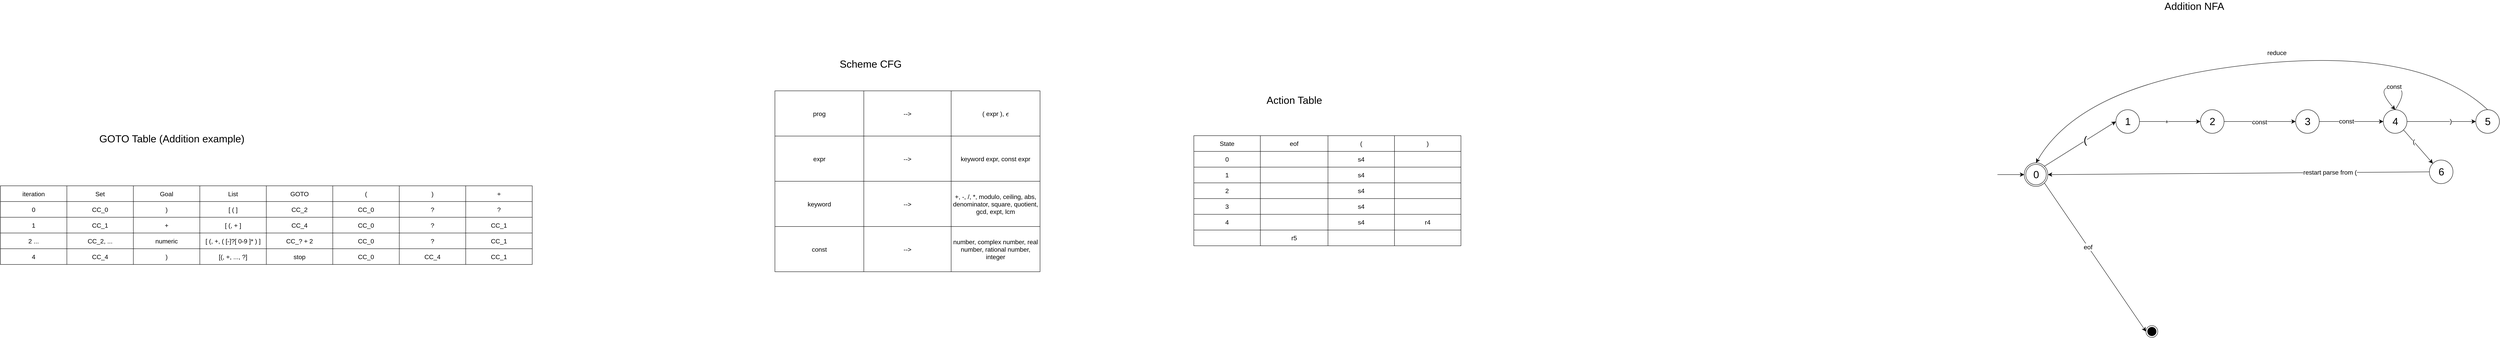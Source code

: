 <mxfile version="20.8.16" type="device"><diagram name="Page-1" id="0PnrRARyoLUl8HwoiBnH"><mxGraphModel dx="5216" dy="1863" grid="0" gridSize="10" guides="1" tooltips="1" connect="1" arrows="1" fold="1" page="0" pageScale="1" pageWidth="850" pageHeight="1100" math="1" shadow="0"><root><mxCell id="0"/><mxCell id="1" parent="0"/><mxCell id="QZQaSFB7_D9CMIv8ihv6-2" value="" style="shape=table;startSize=0;container=1;collapsible=0;childLayout=tableLayout;fontSize=16;" parent="1" vertex="1"><mxGeometry x="-258" y="-157" width="679" height="280" as="geometry"/></mxCell><mxCell id="QZQaSFB7_D9CMIv8ihv6-3" value="" style="shape=tableRow;horizontal=0;startSize=0;swimlaneHead=0;swimlaneBody=0;strokeColor=inherit;top=0;left=0;bottom=0;right=0;collapsible=0;dropTarget=0;fillColor=none;points=[[0,0.5],[1,0.5]];portConstraint=eastwest;fontSize=16;" parent="QZQaSFB7_D9CMIv8ihv6-2" vertex="1"><mxGeometry width="679" height="40" as="geometry"/></mxCell><mxCell id="QZQaSFB7_D9CMIv8ihv6-4" value="State" style="shape=partialRectangle;html=1;whiteSpace=wrap;connectable=0;strokeColor=inherit;overflow=hidden;fillColor=none;top=0;left=0;bottom=0;right=0;pointerEvents=1;fontSize=16;" parent="QZQaSFB7_D9CMIv8ihv6-3" vertex="1"><mxGeometry width="169" height="40" as="geometry"><mxRectangle width="169" height="40" as="alternateBounds"/></mxGeometry></mxCell><mxCell id="QZQaSFB7_D9CMIv8ihv6-5" value="eof" style="shape=partialRectangle;html=1;whiteSpace=wrap;connectable=0;strokeColor=inherit;overflow=hidden;fillColor=none;top=0;left=0;bottom=0;right=0;pointerEvents=1;fontSize=16;" parent="QZQaSFB7_D9CMIv8ihv6-3" vertex="1"><mxGeometry x="169" width="172" height="40" as="geometry"><mxRectangle width="172" height="40" as="alternateBounds"/></mxGeometry></mxCell><mxCell id="QZQaSFB7_D9CMIv8ihv6-6" value="(" style="shape=partialRectangle;html=1;whiteSpace=wrap;connectable=0;strokeColor=inherit;overflow=hidden;fillColor=none;top=0;left=0;bottom=0;right=0;pointerEvents=1;fontSize=16;" parent="QZQaSFB7_D9CMIv8ihv6-3" vertex="1"><mxGeometry x="341" width="169" height="40" as="geometry"><mxRectangle width="169" height="40" as="alternateBounds"/></mxGeometry></mxCell><mxCell id="QZQaSFB7_D9CMIv8ihv6-62" value=")" style="shape=partialRectangle;html=1;whiteSpace=wrap;connectable=0;strokeColor=inherit;overflow=hidden;fillColor=none;top=0;left=0;bottom=0;right=0;pointerEvents=1;fontSize=16;" parent="QZQaSFB7_D9CMIv8ihv6-3" vertex="1"><mxGeometry x="510" width="169" height="40" as="geometry"><mxRectangle width="169" height="40" as="alternateBounds"/></mxGeometry></mxCell><mxCell id="QZQaSFB7_D9CMIv8ihv6-7" value="" style="shape=tableRow;horizontal=0;startSize=0;swimlaneHead=0;swimlaneBody=0;strokeColor=inherit;top=0;left=0;bottom=0;right=0;collapsible=0;dropTarget=0;fillColor=none;points=[[0,0.5],[1,0.5]];portConstraint=eastwest;fontSize=16;" parent="QZQaSFB7_D9CMIv8ihv6-2" vertex="1"><mxGeometry y="40" width="679" height="40" as="geometry"/></mxCell><mxCell id="QZQaSFB7_D9CMIv8ihv6-8" value="0" style="shape=partialRectangle;html=1;whiteSpace=wrap;connectable=0;strokeColor=inherit;overflow=hidden;fillColor=none;top=0;left=0;bottom=0;right=0;pointerEvents=1;fontSize=16;" parent="QZQaSFB7_D9CMIv8ihv6-7" vertex="1"><mxGeometry width="169" height="40" as="geometry"><mxRectangle width="169" height="40" as="alternateBounds"/></mxGeometry></mxCell><mxCell id="QZQaSFB7_D9CMIv8ihv6-9" value="" style="shape=partialRectangle;html=1;whiteSpace=wrap;connectable=0;strokeColor=inherit;overflow=hidden;fillColor=none;top=0;left=0;bottom=0;right=0;pointerEvents=1;fontSize=16;" parent="QZQaSFB7_D9CMIv8ihv6-7" vertex="1"><mxGeometry x="169" width="172" height="40" as="geometry"><mxRectangle width="172" height="40" as="alternateBounds"/></mxGeometry></mxCell><mxCell id="QZQaSFB7_D9CMIv8ihv6-10" value="s4" style="shape=partialRectangle;html=1;whiteSpace=wrap;connectable=0;strokeColor=inherit;overflow=hidden;fillColor=none;top=0;left=0;bottom=0;right=0;pointerEvents=1;fontSize=16;" parent="QZQaSFB7_D9CMIv8ihv6-7" vertex="1"><mxGeometry x="341" width="169" height="40" as="geometry"><mxRectangle width="169" height="40" as="alternateBounds"/></mxGeometry></mxCell><mxCell id="QZQaSFB7_D9CMIv8ihv6-63" value="" style="shape=partialRectangle;html=1;whiteSpace=wrap;connectable=0;strokeColor=inherit;overflow=hidden;fillColor=none;top=0;left=0;bottom=0;right=0;pointerEvents=1;fontSize=16;" parent="QZQaSFB7_D9CMIv8ihv6-7" vertex="1"><mxGeometry x="510" width="169" height="40" as="geometry"><mxRectangle width="169" height="40" as="alternateBounds"/></mxGeometry></mxCell><mxCell id="QZQaSFB7_D9CMIv8ihv6-11" value="" style="shape=tableRow;horizontal=0;startSize=0;swimlaneHead=0;swimlaneBody=0;strokeColor=inherit;top=0;left=0;bottom=0;right=0;collapsible=0;dropTarget=0;fillColor=none;points=[[0,0.5],[1,0.5]];portConstraint=eastwest;fontSize=16;" parent="QZQaSFB7_D9CMIv8ihv6-2" vertex="1"><mxGeometry y="80" width="679" height="40" as="geometry"/></mxCell><mxCell id="QZQaSFB7_D9CMIv8ihv6-12" value="1" style="shape=partialRectangle;html=1;whiteSpace=wrap;connectable=0;strokeColor=inherit;overflow=hidden;fillColor=none;top=0;left=0;bottom=0;right=0;pointerEvents=1;fontSize=16;" parent="QZQaSFB7_D9CMIv8ihv6-11" vertex="1"><mxGeometry width="169" height="40" as="geometry"><mxRectangle width="169" height="40" as="alternateBounds"/></mxGeometry></mxCell><mxCell id="QZQaSFB7_D9CMIv8ihv6-13" value="" style="shape=partialRectangle;html=1;whiteSpace=wrap;connectable=0;strokeColor=inherit;overflow=hidden;fillColor=none;top=0;left=0;bottom=0;right=0;pointerEvents=1;fontSize=16;" parent="QZQaSFB7_D9CMIv8ihv6-11" vertex="1"><mxGeometry x="169" width="172" height="40" as="geometry"><mxRectangle width="172" height="40" as="alternateBounds"/></mxGeometry></mxCell><mxCell id="QZQaSFB7_D9CMIv8ihv6-14" value="s4" style="shape=partialRectangle;html=1;whiteSpace=wrap;connectable=0;strokeColor=inherit;overflow=hidden;fillColor=none;top=0;left=0;bottom=0;right=0;pointerEvents=1;fontSize=16;" parent="QZQaSFB7_D9CMIv8ihv6-11" vertex="1"><mxGeometry x="341" width="169" height="40" as="geometry"><mxRectangle width="169" height="40" as="alternateBounds"/></mxGeometry></mxCell><mxCell id="QZQaSFB7_D9CMIv8ihv6-64" value="" style="shape=partialRectangle;html=1;whiteSpace=wrap;connectable=0;strokeColor=inherit;overflow=hidden;fillColor=none;top=0;left=0;bottom=0;right=0;pointerEvents=1;fontSize=16;" parent="QZQaSFB7_D9CMIv8ihv6-11" vertex="1"><mxGeometry x="510" width="169" height="40" as="geometry"><mxRectangle width="169" height="40" as="alternateBounds"/></mxGeometry></mxCell><mxCell id="QZQaSFB7_D9CMIv8ihv6-15" style="shape=tableRow;horizontal=0;startSize=0;swimlaneHead=0;swimlaneBody=0;strokeColor=inherit;top=0;left=0;bottom=0;right=0;collapsible=0;dropTarget=0;fillColor=none;points=[[0,0.5],[1,0.5]];portConstraint=eastwest;fontSize=16;" parent="QZQaSFB7_D9CMIv8ihv6-2" vertex="1"><mxGeometry y="120" width="679" height="40" as="geometry"/></mxCell><mxCell id="QZQaSFB7_D9CMIv8ihv6-16" value="2" style="shape=partialRectangle;html=1;whiteSpace=wrap;connectable=0;strokeColor=inherit;overflow=hidden;fillColor=none;top=0;left=0;bottom=0;right=0;pointerEvents=1;fontSize=16;" parent="QZQaSFB7_D9CMIv8ihv6-15" vertex="1"><mxGeometry width="169" height="40" as="geometry"><mxRectangle width="169" height="40" as="alternateBounds"/></mxGeometry></mxCell><mxCell id="QZQaSFB7_D9CMIv8ihv6-17" value="" style="shape=partialRectangle;html=1;whiteSpace=wrap;connectable=0;strokeColor=inherit;overflow=hidden;fillColor=none;top=0;left=0;bottom=0;right=0;pointerEvents=1;fontSize=16;" parent="QZQaSFB7_D9CMIv8ihv6-15" vertex="1"><mxGeometry x="169" width="172" height="40" as="geometry"><mxRectangle width="172" height="40" as="alternateBounds"/></mxGeometry></mxCell><mxCell id="QZQaSFB7_D9CMIv8ihv6-18" value="s4" style="shape=partialRectangle;html=1;whiteSpace=wrap;connectable=0;strokeColor=inherit;overflow=hidden;fillColor=none;top=0;left=0;bottom=0;right=0;pointerEvents=1;fontSize=16;" parent="QZQaSFB7_D9CMIv8ihv6-15" vertex="1"><mxGeometry x="341" width="169" height="40" as="geometry"><mxRectangle width="169" height="40" as="alternateBounds"/></mxGeometry></mxCell><mxCell id="QZQaSFB7_D9CMIv8ihv6-65" style="shape=partialRectangle;html=1;whiteSpace=wrap;connectable=0;strokeColor=inherit;overflow=hidden;fillColor=none;top=0;left=0;bottom=0;right=0;pointerEvents=1;fontSize=16;" parent="QZQaSFB7_D9CMIv8ihv6-15" vertex="1"><mxGeometry x="510" width="169" height="40" as="geometry"><mxRectangle width="169" height="40" as="alternateBounds"/></mxGeometry></mxCell><mxCell id="QZQaSFB7_D9CMIv8ihv6-57" style="shape=tableRow;horizontal=0;startSize=0;swimlaneHead=0;swimlaneBody=0;strokeColor=inherit;top=0;left=0;bottom=0;right=0;collapsible=0;dropTarget=0;fillColor=none;points=[[0,0.5],[1,0.5]];portConstraint=eastwest;fontSize=16;" parent="QZQaSFB7_D9CMIv8ihv6-2" vertex="1"><mxGeometry y="160" width="679" height="40" as="geometry"/></mxCell><mxCell id="QZQaSFB7_D9CMIv8ihv6-58" value="3" style="shape=partialRectangle;html=1;whiteSpace=wrap;connectable=0;strokeColor=inherit;overflow=hidden;fillColor=none;top=0;left=0;bottom=0;right=0;pointerEvents=1;fontSize=16;" parent="QZQaSFB7_D9CMIv8ihv6-57" vertex="1"><mxGeometry width="169" height="40" as="geometry"><mxRectangle width="169" height="40" as="alternateBounds"/></mxGeometry></mxCell><mxCell id="QZQaSFB7_D9CMIv8ihv6-59" value="" style="shape=partialRectangle;html=1;whiteSpace=wrap;connectable=0;strokeColor=inherit;overflow=hidden;fillColor=none;top=0;left=0;bottom=0;right=0;pointerEvents=1;fontSize=16;" parent="QZQaSFB7_D9CMIv8ihv6-57" vertex="1"><mxGeometry x="169" width="172" height="40" as="geometry"><mxRectangle width="172" height="40" as="alternateBounds"/></mxGeometry></mxCell><mxCell id="QZQaSFB7_D9CMIv8ihv6-60" value="s4" style="shape=partialRectangle;html=1;whiteSpace=wrap;connectable=0;strokeColor=inherit;overflow=hidden;fillColor=none;top=0;left=0;bottom=0;right=0;pointerEvents=1;fontSize=16;" parent="QZQaSFB7_D9CMIv8ihv6-57" vertex="1"><mxGeometry x="341" width="169" height="40" as="geometry"><mxRectangle width="169" height="40" as="alternateBounds"/></mxGeometry></mxCell><mxCell id="QZQaSFB7_D9CMIv8ihv6-66" style="shape=partialRectangle;html=1;whiteSpace=wrap;connectable=0;strokeColor=inherit;overflow=hidden;fillColor=none;top=0;left=0;bottom=0;right=0;pointerEvents=1;fontSize=16;" parent="QZQaSFB7_D9CMIv8ihv6-57" vertex="1"><mxGeometry x="510" width="169" height="40" as="geometry"><mxRectangle width="169" height="40" as="alternateBounds"/></mxGeometry></mxCell><mxCell id="QZQaSFB7_D9CMIv8ihv6-88" style="shape=tableRow;horizontal=0;startSize=0;swimlaneHead=0;swimlaneBody=0;strokeColor=inherit;top=0;left=0;bottom=0;right=0;collapsible=0;dropTarget=0;fillColor=none;points=[[0,0.5],[1,0.5]];portConstraint=eastwest;fontSize=16;" parent="QZQaSFB7_D9CMIv8ihv6-2" vertex="1"><mxGeometry y="200" width="679" height="40" as="geometry"/></mxCell><mxCell id="QZQaSFB7_D9CMIv8ihv6-89" value="4" style="shape=partialRectangle;html=1;whiteSpace=wrap;connectable=0;strokeColor=inherit;overflow=hidden;fillColor=none;top=0;left=0;bottom=0;right=0;pointerEvents=1;fontSize=16;" parent="QZQaSFB7_D9CMIv8ihv6-88" vertex="1"><mxGeometry width="169" height="40" as="geometry"><mxRectangle width="169" height="40" as="alternateBounds"/></mxGeometry></mxCell><mxCell id="QZQaSFB7_D9CMIv8ihv6-90" style="shape=partialRectangle;html=1;whiteSpace=wrap;connectable=0;strokeColor=inherit;overflow=hidden;fillColor=none;top=0;left=0;bottom=0;right=0;pointerEvents=1;fontSize=16;" parent="QZQaSFB7_D9CMIv8ihv6-88" vertex="1"><mxGeometry x="169" width="172" height="40" as="geometry"><mxRectangle width="172" height="40" as="alternateBounds"/></mxGeometry></mxCell><mxCell id="QZQaSFB7_D9CMIv8ihv6-91" value="s4" style="shape=partialRectangle;html=1;whiteSpace=wrap;connectable=0;strokeColor=inherit;overflow=hidden;fillColor=none;top=0;left=0;bottom=0;right=0;pointerEvents=1;fontSize=16;" parent="QZQaSFB7_D9CMIv8ihv6-88" vertex="1"><mxGeometry x="341" width="169" height="40" as="geometry"><mxRectangle width="169" height="40" as="alternateBounds"/></mxGeometry></mxCell><mxCell id="QZQaSFB7_D9CMIv8ihv6-92" value="r4" style="shape=partialRectangle;html=1;whiteSpace=wrap;connectable=0;strokeColor=inherit;overflow=hidden;fillColor=none;top=0;left=0;bottom=0;right=0;pointerEvents=1;fontSize=16;" parent="QZQaSFB7_D9CMIv8ihv6-88" vertex="1"><mxGeometry x="510" width="169" height="40" as="geometry"><mxRectangle width="169" height="40" as="alternateBounds"/></mxGeometry></mxCell><mxCell id="QZQaSFB7_D9CMIv8ihv6-125" style="shape=tableRow;horizontal=0;startSize=0;swimlaneHead=0;swimlaneBody=0;strokeColor=inherit;top=0;left=0;bottom=0;right=0;collapsible=0;dropTarget=0;fillColor=none;points=[[0,0.5],[1,0.5]];portConstraint=eastwest;fontSize=16;" parent="QZQaSFB7_D9CMIv8ihv6-2" vertex="1"><mxGeometry y="240" width="679" height="40" as="geometry"/></mxCell><mxCell id="QZQaSFB7_D9CMIv8ihv6-126" style="shape=partialRectangle;html=1;whiteSpace=wrap;connectable=0;strokeColor=inherit;overflow=hidden;fillColor=none;top=0;left=0;bottom=0;right=0;pointerEvents=1;fontSize=16;" parent="QZQaSFB7_D9CMIv8ihv6-125" vertex="1"><mxGeometry width="169" height="40" as="geometry"><mxRectangle width="169" height="40" as="alternateBounds"/></mxGeometry></mxCell><mxCell id="QZQaSFB7_D9CMIv8ihv6-127" value="r5" style="shape=partialRectangle;html=1;whiteSpace=wrap;connectable=0;strokeColor=inherit;overflow=hidden;fillColor=none;top=0;left=0;bottom=0;right=0;pointerEvents=1;fontSize=16;" parent="QZQaSFB7_D9CMIv8ihv6-125" vertex="1"><mxGeometry x="169" width="172" height="40" as="geometry"><mxRectangle width="172" height="40" as="alternateBounds"/></mxGeometry></mxCell><mxCell id="QZQaSFB7_D9CMIv8ihv6-128" style="shape=partialRectangle;html=1;whiteSpace=wrap;connectable=0;strokeColor=inherit;overflow=hidden;fillColor=none;top=0;left=0;bottom=0;right=0;pointerEvents=1;fontSize=16;" parent="QZQaSFB7_D9CMIv8ihv6-125" vertex="1"><mxGeometry x="341" width="169" height="40" as="geometry"><mxRectangle width="169" height="40" as="alternateBounds"/></mxGeometry></mxCell><mxCell id="QZQaSFB7_D9CMIv8ihv6-129" style="shape=partialRectangle;html=1;whiteSpace=wrap;connectable=0;strokeColor=inherit;overflow=hidden;fillColor=none;top=0;left=0;bottom=0;right=0;pointerEvents=1;fontSize=16;" parent="QZQaSFB7_D9CMIv8ihv6-125" vertex="1"><mxGeometry x="510" width="169" height="40" as="geometry"><mxRectangle width="169" height="40" as="alternateBounds"/></mxGeometry></mxCell><mxCell id="QZQaSFB7_D9CMIv8ihv6-19" value="Addition NFA" style="text;html=1;strokeColor=none;fillColor=none;align=center;verticalAlign=middle;whiteSpace=wrap;rounded=0;fontSize=26;" parent="1" vertex="1"><mxGeometry x="2186" y="-501" width="199" height="30" as="geometry"/></mxCell><mxCell id="QZQaSFB7_D9CMIv8ihv6-25" style="edgeStyle=none;curved=1;rounded=0;orthogonalLoop=1;jettySize=auto;html=1;exitX=1;exitY=0;exitDx=0;exitDy=0;entryX=0;entryY=0.5;entryDx=0;entryDy=0;fontSize=26;startSize=8;endSize=8;" parent="1" source="QZQaSFB7_D9CMIv8ihv6-21" target="QZQaSFB7_D9CMIv8ihv6-24" edge="1"><mxGeometry relative="1" as="geometry"/></mxCell><mxCell id="QZQaSFB7_D9CMIv8ihv6-26" value="(" style="edgeLabel;html=1;align=center;verticalAlign=middle;resizable=0;points=[];fontSize=26;" parent="QZQaSFB7_D9CMIv8ihv6-25" vertex="1" connectable="0"><mxGeometry x="0.147" y="2" relative="1" as="geometry"><mxPoint as="offset"/></mxGeometry></mxCell><mxCell id="QZQaSFB7_D9CMIv8ihv6-28" style="edgeStyle=none;curved=1;rounded=0;orthogonalLoop=1;jettySize=auto;html=1;exitX=1;exitY=1;exitDx=0;exitDy=0;entryX=0;entryY=0.5;entryDx=0;entryDy=0;fontSize=26;startSize=8;endSize=8;" parent="1" source="QZQaSFB7_D9CMIv8ihv6-21" target="QZQaSFB7_D9CMIv8ihv6-27" edge="1"><mxGeometry relative="1" as="geometry"/></mxCell><mxCell id="QZQaSFB7_D9CMIv8ihv6-77" value="eof" style="edgeLabel;html=1;align=center;verticalAlign=middle;resizable=0;points=[];fontSize=16;" parent="QZQaSFB7_D9CMIv8ihv6-28" vertex="1" connectable="0"><mxGeometry x="-0.142" relative="1" as="geometry"><mxPoint as="offset"/></mxGeometry></mxCell><mxCell id="QZQaSFB7_D9CMIv8ihv6-21" value="0" style="ellipse;shape=doubleEllipse;html=1;dashed=0;whitespace=wrap;aspect=fixed;fontSize=26;" parent="1" vertex="1"><mxGeometry x="1853" y="-88" width="60" height="60" as="geometry"/></mxCell><mxCell id="QZQaSFB7_D9CMIv8ihv6-23" value="" style="endArrow=classic;html=1;rounded=0;fontSize=26;startSize=8;endSize=8;curved=1;entryX=0;entryY=0.5;entryDx=0;entryDy=0;" parent="1" target="QZQaSFB7_D9CMIv8ihv6-21" edge="1"><mxGeometry width="50" height="50" relative="1" as="geometry"><mxPoint x="1785" y="-58" as="sourcePoint"/><mxPoint x="2255" y="30" as="targetPoint"/></mxGeometry></mxCell><mxCell id="QZQaSFB7_D9CMIv8ihv6-31" style="edgeStyle=none;curved=1;rounded=0;orthogonalLoop=1;jettySize=auto;html=1;exitX=1;exitY=0.5;exitDx=0;exitDy=0;entryX=0;entryY=0.5;entryDx=0;entryDy=0;fontSize=26;startSize=8;endSize=8;" parent="1" source="QZQaSFB7_D9CMIv8ihv6-24" target="QZQaSFB7_D9CMIv8ihv6-30" edge="1"><mxGeometry relative="1" as="geometry"/></mxCell><mxCell id="QZQaSFB7_D9CMIv8ihv6-68" value="+" style="edgeLabel;html=1;align=center;verticalAlign=middle;resizable=0;points=[];fontSize=16;" parent="QZQaSFB7_D9CMIv8ihv6-31" vertex="1" connectable="0"><mxGeometry x="-0.107" relative="1" as="geometry"><mxPoint as="offset"/></mxGeometry></mxCell><mxCell id="QZQaSFB7_D9CMIv8ihv6-24" value="1" style="shape=ellipse;html=1;dashed=0;whitespace=wrap;aspect=fixed;perimeter=ellipsePerimeter;fontSize=26;" parent="1" vertex="1"><mxGeometry x="2086" y="-223" width="60" height="60" as="geometry"/></mxCell><mxCell id="QZQaSFB7_D9CMIv8ihv6-27" value="" style="ellipse;html=1;shape=endState;fillColor=strokeColor;fontSize=26;" parent="1" vertex="1"><mxGeometry x="2162.5" y="326" width="30" height="30" as="geometry"/></mxCell><mxCell id="QZQaSFB7_D9CMIv8ihv6-70" style="edgeStyle=none;curved=1;rounded=0;orthogonalLoop=1;jettySize=auto;html=1;exitX=1;exitY=0.5;exitDx=0;exitDy=0;fontSize=12;startSize=8;endSize=8;entryX=0;entryY=0.5;entryDx=0;entryDy=0;" parent="1" source="QZQaSFB7_D9CMIv8ihv6-30" target="QZQaSFB7_D9CMIv8ihv6-85" edge="1"><mxGeometry relative="1" as="geometry"><mxPoint x="2504" y="-246" as="targetPoint"/></mxGeometry></mxCell><mxCell id="QZQaSFB7_D9CMIv8ihv6-71" value="const" style="edgeLabel;html=1;align=center;verticalAlign=middle;resizable=0;points=[];fontSize=16;" parent="QZQaSFB7_D9CMIv8ihv6-70" vertex="1" connectable="0"><mxGeometry x="-0.01" y="-1" relative="1" as="geometry"><mxPoint as="offset"/></mxGeometry></mxCell><mxCell id="QZQaSFB7_D9CMIv8ihv6-30" value="2" style="shape=ellipse;html=1;dashed=0;whitespace=wrap;aspect=fixed;perimeter=ellipsePerimeter;fontSize=26;" parent="1" vertex="1"><mxGeometry x="2301" y="-223" width="60" height="60" as="geometry"/></mxCell><mxCell id="QZQaSFB7_D9CMIv8ihv6-32" value="Scheme CFG" style="text;html=1;strokeColor=none;fillColor=none;align=center;verticalAlign=middle;whiteSpace=wrap;rounded=0;fontSize=26;" parent="1" vertex="1"><mxGeometry x="-1179.5" y="-354" width="199" height="30" as="geometry"/></mxCell><mxCell id="QZQaSFB7_D9CMIv8ihv6-40" value="" style="shape=table;startSize=0;container=1;collapsible=0;childLayout=tableLayout;fontSize=16;" parent="1" vertex="1"><mxGeometry x="-1323" y="-271" width="674" height="460" as="geometry"/></mxCell><mxCell id="QZQaSFB7_D9CMIv8ihv6-41" value="" style="shape=tableRow;horizontal=0;startSize=0;swimlaneHead=0;swimlaneBody=0;strokeColor=inherit;top=0;left=0;bottom=0;right=0;collapsible=0;dropTarget=0;fillColor=none;points=[[0,0.5],[1,0.5]];portConstraint=eastwest;fontSize=16;" parent="QZQaSFB7_D9CMIv8ihv6-40" vertex="1"><mxGeometry width="674" height="115" as="geometry"/></mxCell><mxCell id="QZQaSFB7_D9CMIv8ihv6-42" value="prog" style="shape=partialRectangle;html=1;whiteSpace=wrap;connectable=0;strokeColor=inherit;overflow=hidden;fillColor=none;top=0;left=0;bottom=0;right=0;pointerEvents=1;fontSize=16;" parent="QZQaSFB7_D9CMIv8ihv6-41" vertex="1"><mxGeometry width="226" height="115" as="geometry"><mxRectangle width="226" height="115" as="alternateBounds"/></mxGeometry></mxCell><mxCell id="QZQaSFB7_D9CMIv8ihv6-43" value="--&amp;gt;" style="shape=partialRectangle;html=1;whiteSpace=wrap;connectable=0;strokeColor=inherit;overflow=hidden;fillColor=none;top=0;left=0;bottom=0;right=0;pointerEvents=1;fontSize=16;" parent="QZQaSFB7_D9CMIv8ihv6-41" vertex="1"><mxGeometry x="226" width="222" height="115" as="geometry"><mxRectangle width="222" height="115" as="alternateBounds"/></mxGeometry></mxCell><mxCell id="QZQaSFB7_D9CMIv8ihv6-44" value="( expr ), \( \epsilon \)" style="shape=partialRectangle;html=1;whiteSpace=wrap;connectable=0;strokeColor=inherit;overflow=hidden;fillColor=none;top=0;left=0;bottom=0;right=0;pointerEvents=1;fontSize=16;" parent="QZQaSFB7_D9CMIv8ihv6-41" vertex="1"><mxGeometry x="448" width="226" height="115" as="geometry"><mxRectangle width="226" height="115" as="alternateBounds"/></mxGeometry></mxCell><mxCell id="QZQaSFB7_D9CMIv8ihv6-45" value="" style="shape=tableRow;horizontal=0;startSize=0;swimlaneHead=0;swimlaneBody=0;strokeColor=inherit;top=0;left=0;bottom=0;right=0;collapsible=0;dropTarget=0;fillColor=none;points=[[0,0.5],[1,0.5]];portConstraint=eastwest;fontSize=16;" parent="QZQaSFB7_D9CMIv8ihv6-40" vertex="1"><mxGeometry y="115" width="674" height="115" as="geometry"/></mxCell><mxCell id="QZQaSFB7_D9CMIv8ihv6-46" value="expr" style="shape=partialRectangle;html=1;whiteSpace=wrap;connectable=0;strokeColor=inherit;overflow=hidden;fillColor=none;top=0;left=0;bottom=0;right=0;pointerEvents=1;fontSize=16;" parent="QZQaSFB7_D9CMIv8ihv6-45" vertex="1"><mxGeometry width="226" height="115" as="geometry"><mxRectangle width="226" height="115" as="alternateBounds"/></mxGeometry></mxCell><mxCell id="QZQaSFB7_D9CMIv8ihv6-47" value="--&amp;gt;" style="shape=partialRectangle;html=1;whiteSpace=wrap;connectable=0;strokeColor=inherit;overflow=hidden;fillColor=none;top=0;left=0;bottom=0;right=0;pointerEvents=1;fontSize=16;" parent="QZQaSFB7_D9CMIv8ihv6-45" vertex="1"><mxGeometry x="226" width="222" height="115" as="geometry"><mxRectangle width="222" height="115" as="alternateBounds"/></mxGeometry></mxCell><mxCell id="QZQaSFB7_D9CMIv8ihv6-48" value="keyword expr, const expr" style="shape=partialRectangle;html=1;whiteSpace=wrap;connectable=0;strokeColor=inherit;overflow=hidden;fillColor=none;top=0;left=0;bottom=0;right=0;pointerEvents=1;fontSize=16;" parent="QZQaSFB7_D9CMIv8ihv6-45" vertex="1"><mxGeometry x="448" width="226" height="115" as="geometry"><mxRectangle width="226" height="115" as="alternateBounds"/></mxGeometry></mxCell><mxCell id="QZQaSFB7_D9CMIv8ihv6-49" value="" style="shape=tableRow;horizontal=0;startSize=0;swimlaneHead=0;swimlaneBody=0;strokeColor=inherit;top=0;left=0;bottom=0;right=0;collapsible=0;dropTarget=0;fillColor=none;points=[[0,0.5],[1,0.5]];portConstraint=eastwest;fontSize=16;" parent="QZQaSFB7_D9CMIv8ihv6-40" vertex="1"><mxGeometry y="230" width="674" height="115" as="geometry"/></mxCell><mxCell id="QZQaSFB7_D9CMIv8ihv6-50" value="keyword" style="shape=partialRectangle;html=1;whiteSpace=wrap;connectable=0;strokeColor=inherit;overflow=hidden;fillColor=none;top=0;left=0;bottom=0;right=0;pointerEvents=1;fontSize=16;" parent="QZQaSFB7_D9CMIv8ihv6-49" vertex="1"><mxGeometry width="226" height="115" as="geometry"><mxRectangle width="226" height="115" as="alternateBounds"/></mxGeometry></mxCell><mxCell id="QZQaSFB7_D9CMIv8ihv6-51" value="--&amp;gt;" style="shape=partialRectangle;html=1;whiteSpace=wrap;connectable=0;strokeColor=inherit;overflow=hidden;fillColor=none;top=0;left=0;bottom=0;right=0;pointerEvents=1;fontSize=16;" parent="QZQaSFB7_D9CMIv8ihv6-49" vertex="1"><mxGeometry x="226" width="222" height="115" as="geometry"><mxRectangle width="222" height="115" as="alternateBounds"/></mxGeometry></mxCell><mxCell id="QZQaSFB7_D9CMIv8ihv6-52" value="+, -, /, *, modulo, ceiling, abs, denominator, square, quotient, gcd, expt, lcm" style="shape=partialRectangle;html=1;whiteSpace=wrap;connectable=0;strokeColor=inherit;overflow=hidden;fillColor=none;top=0;left=0;bottom=0;right=0;pointerEvents=1;fontSize=16;" parent="QZQaSFB7_D9CMIv8ihv6-49" vertex="1"><mxGeometry x="448" width="226" height="115" as="geometry"><mxRectangle width="226" height="115" as="alternateBounds"/></mxGeometry></mxCell><mxCell id="QZQaSFB7_D9CMIv8ihv6-53" style="shape=tableRow;horizontal=0;startSize=0;swimlaneHead=0;swimlaneBody=0;strokeColor=inherit;top=0;left=0;bottom=0;right=0;collapsible=0;dropTarget=0;fillColor=none;points=[[0,0.5],[1,0.5]];portConstraint=eastwest;fontSize=16;" parent="QZQaSFB7_D9CMIv8ihv6-40" vertex="1"><mxGeometry y="345" width="674" height="115" as="geometry"/></mxCell><mxCell id="QZQaSFB7_D9CMIv8ihv6-54" value="const" style="shape=partialRectangle;html=1;whiteSpace=wrap;connectable=0;strokeColor=inherit;overflow=hidden;fillColor=none;top=0;left=0;bottom=0;right=0;pointerEvents=1;fontSize=16;" parent="QZQaSFB7_D9CMIv8ihv6-53" vertex="1"><mxGeometry width="226" height="115" as="geometry"><mxRectangle width="226" height="115" as="alternateBounds"/></mxGeometry></mxCell><mxCell id="QZQaSFB7_D9CMIv8ihv6-55" value="--&amp;gt;" style="shape=partialRectangle;html=1;whiteSpace=wrap;connectable=0;strokeColor=inherit;overflow=hidden;fillColor=none;top=0;left=0;bottom=0;right=0;pointerEvents=1;fontSize=16;" parent="QZQaSFB7_D9CMIv8ihv6-53" vertex="1"><mxGeometry x="226" width="222" height="115" as="geometry"><mxRectangle width="222" height="115" as="alternateBounds"/></mxGeometry></mxCell><mxCell id="QZQaSFB7_D9CMIv8ihv6-56" value="number, complex number, real number, rational number, integer" style="shape=partialRectangle;html=1;whiteSpace=wrap;connectable=0;strokeColor=inherit;overflow=hidden;fillColor=none;top=0;left=0;bottom=0;right=0;pointerEvents=1;fontSize=16;" parent="QZQaSFB7_D9CMIv8ihv6-53" vertex="1"><mxGeometry x="448" width="226" height="115" as="geometry"><mxRectangle width="226" height="115" as="alternateBounds"/></mxGeometry></mxCell><mxCell id="QZQaSFB7_D9CMIv8ihv6-61" value="Action Table" style="text;html=1;strokeColor=none;fillColor=none;align=center;verticalAlign=middle;whiteSpace=wrap;rounded=0;fontSize=26;" parent="1" vertex="1"><mxGeometry x="-102.5" y="-262" width="199" height="30" as="geometry"/></mxCell><mxCell id="QZQaSFB7_D9CMIv8ihv6-72" style="edgeStyle=none;curved=1;rounded=0;orthogonalLoop=1;jettySize=auto;html=1;exitX=0.5;exitY=0;exitDx=0;exitDy=0;fontSize=12;startSize=8;endSize=8;entryX=0.5;entryY=0;entryDx=0;entryDy=0;" parent="1" source="QZQaSFB7_D9CMIv8ihv6-69" target="QZQaSFB7_D9CMIv8ihv6-69" edge="1"><mxGeometry relative="1" as="geometry"><mxPoint x="2547.759" y="-292.828" as="targetPoint"/><Array as="points"><mxPoint x="2834" y="-281"/><mxPoint x="2745" y="-281"/></Array></mxGeometry></mxCell><mxCell id="QZQaSFB7_D9CMIv8ihv6-73" value="const" style="edgeLabel;html=1;align=center;verticalAlign=middle;resizable=0;points=[];fontSize=16;" parent="QZQaSFB7_D9CMIv8ihv6-72" vertex="1" connectable="0"><mxGeometry x="-0.06" y="-1" relative="1" as="geometry"><mxPoint as="offset"/></mxGeometry></mxCell><mxCell id="QZQaSFB7_D9CMIv8ihv6-75" style="edgeStyle=none;curved=1;rounded=0;orthogonalLoop=1;jettySize=auto;html=1;exitX=1;exitY=0.5;exitDx=0;exitDy=0;entryX=0;entryY=0.5;entryDx=0;entryDy=0;fontSize=12;startSize=8;endSize=8;" parent="1" source="QZQaSFB7_D9CMIv8ihv6-69" target="QZQaSFB7_D9CMIv8ihv6-74" edge="1"><mxGeometry relative="1" as="geometry"/></mxCell><mxCell id="QZQaSFB7_D9CMIv8ihv6-76" value=")" style="edgeLabel;html=1;align=center;verticalAlign=middle;resizable=0;points=[];fontSize=16;" parent="QZQaSFB7_D9CMIv8ihv6-75" vertex="1" connectable="0"><mxGeometry x="0.266" y="1" relative="1" as="geometry"><mxPoint as="offset"/></mxGeometry></mxCell><mxCell id="QZQaSFB7_D9CMIv8ihv6-81" style="edgeStyle=none;curved=1;rounded=0;orthogonalLoop=1;jettySize=auto;html=1;exitX=1;exitY=1;exitDx=0;exitDy=0;entryX=0;entryY=0;entryDx=0;entryDy=0;fontSize=12;startSize=8;endSize=8;" parent="1" source="QZQaSFB7_D9CMIv8ihv6-69" target="QZQaSFB7_D9CMIv8ihv6-80" edge="1"><mxGeometry relative="1" as="geometry"/></mxCell><mxCell id="QZQaSFB7_D9CMIv8ihv6-82" value="(" style="edgeLabel;html=1;align=center;verticalAlign=middle;resizable=0;points=[];fontSize=16;" parent="QZQaSFB7_D9CMIv8ihv6-81" vertex="1" connectable="0"><mxGeometry x="-0.303" relative="1" as="geometry"><mxPoint as="offset"/></mxGeometry></mxCell><mxCell id="QZQaSFB7_D9CMIv8ihv6-69" value="4" style="shape=ellipse;html=1;dashed=0;whitespace=wrap;aspect=fixed;perimeter=ellipsePerimeter;fontSize=26;" parent="1" vertex="1"><mxGeometry x="2766" y="-223" width="60" height="60" as="geometry"/></mxCell><mxCell id="QZQaSFB7_D9CMIv8ihv6-78" style="edgeStyle=none;curved=1;rounded=0;orthogonalLoop=1;jettySize=auto;html=1;exitX=0.5;exitY=0;exitDx=0;exitDy=0;entryX=0.5;entryY=0;entryDx=0;entryDy=0;fontSize=12;startSize=8;endSize=8;" parent="1" source="QZQaSFB7_D9CMIv8ihv6-74" target="QZQaSFB7_D9CMIv8ihv6-21" edge="1"><mxGeometry relative="1" as="geometry"><Array as="points"><mxPoint x="2860" y="-384"/><mxPoint x="2001" y="-292"/></Array></mxGeometry></mxCell><mxCell id="QZQaSFB7_D9CMIv8ihv6-79" value="reduce" style="edgeLabel;html=1;align=center;verticalAlign=middle;resizable=0;points=[];fontSize=16;" parent="QZQaSFB7_D9CMIv8ihv6-78" vertex="1" connectable="0"><mxGeometry x="-0.101" y="-23" relative="1" as="geometry"><mxPoint as="offset"/></mxGeometry></mxCell><mxCell id="QZQaSFB7_D9CMIv8ihv6-74" value="5" style="shape=ellipse;html=1;dashed=0;whitespace=wrap;aspect=fixed;perimeter=ellipsePerimeter;fontSize=26;" parent="1" vertex="1"><mxGeometry x="3001" y="-223" width="60" height="60" as="geometry"/></mxCell><mxCell id="QZQaSFB7_D9CMIv8ihv6-83" style="edgeStyle=none;curved=1;rounded=0;orthogonalLoop=1;jettySize=auto;html=1;exitX=0;exitY=0.5;exitDx=0;exitDy=0;entryX=1;entryY=0.5;entryDx=0;entryDy=0;fontSize=12;startSize=8;endSize=8;" parent="1" source="QZQaSFB7_D9CMIv8ihv6-80" target="QZQaSFB7_D9CMIv8ihv6-21" edge="1"><mxGeometry relative="1" as="geometry"/></mxCell><mxCell id="QZQaSFB7_D9CMIv8ihv6-84" value="restart parse from (" style="edgeLabel;html=1;align=center;verticalAlign=middle;resizable=0;points=[];fontSize=16;" parent="QZQaSFB7_D9CMIv8ihv6-83" vertex="1" connectable="0"><mxGeometry x="-0.478" y="-1" relative="1" as="geometry"><mxPoint as="offset"/></mxGeometry></mxCell><mxCell id="QZQaSFB7_D9CMIv8ihv6-80" value="6" style="shape=ellipse;html=1;dashed=0;whitespace=wrap;aspect=fixed;perimeter=ellipsePerimeter;fontSize=26;" parent="1" vertex="1"><mxGeometry x="2883" y="-95" width="60" height="60" as="geometry"/></mxCell><mxCell id="QZQaSFB7_D9CMIv8ihv6-86" style="edgeStyle=none;curved=1;rounded=0;orthogonalLoop=1;jettySize=auto;html=1;exitX=1;exitY=0.5;exitDx=0;exitDy=0;entryX=0;entryY=0.5;entryDx=0;entryDy=0;fontSize=12;startSize=8;endSize=8;" parent="1" source="QZQaSFB7_D9CMIv8ihv6-85" target="QZQaSFB7_D9CMIv8ihv6-69" edge="1"><mxGeometry relative="1" as="geometry"/></mxCell><mxCell id="QZQaSFB7_D9CMIv8ihv6-87" value="const" style="edgeLabel;html=1;align=center;verticalAlign=middle;resizable=0;points=[];fontSize=16;" parent="QZQaSFB7_D9CMIv8ihv6-86" vertex="1" connectable="0"><mxGeometry x="-0.162" y="1" relative="1" as="geometry"><mxPoint as="offset"/></mxGeometry></mxCell><mxCell id="QZQaSFB7_D9CMIv8ihv6-85" value="3" style="shape=ellipse;html=1;dashed=0;whitespace=wrap;aspect=fixed;perimeter=ellipsePerimeter;fontSize=26;" parent="1" vertex="1"><mxGeometry x="2543" y="-223" width="60" height="60" as="geometry"/></mxCell><mxCell id="QZQaSFB7_D9CMIv8ihv6-93" value="GOTO Table (Addition example)" style="text;html=1;strokeColor=none;fillColor=none;align=center;verticalAlign=middle;whiteSpace=wrap;rounded=0;fontSize=26;" parent="1" vertex="1"><mxGeometry x="-3099" y="-164.5" width="486" height="30" as="geometry"/></mxCell><mxCell id="QZQaSFB7_D9CMIv8ihv6-94" value="" style="shape=table;startSize=0;container=1;collapsible=0;childLayout=tableLayout;fontSize=16;" parent="1" vertex="1"><mxGeometry x="-3292" y="-29.5" width="1352" height="200" as="geometry"/></mxCell><mxCell id="QZQaSFB7_D9CMIv8ihv6-95" value="" style="shape=tableRow;horizontal=0;startSize=0;swimlaneHead=0;swimlaneBody=0;strokeColor=inherit;top=0;left=0;bottom=0;right=0;collapsible=0;dropTarget=0;fillColor=none;points=[[0,0.5],[1,0.5]];portConstraint=eastwest;fontSize=16;" parent="QZQaSFB7_D9CMIv8ihv6-94" vertex="1"><mxGeometry width="1352" height="40" as="geometry"/></mxCell><mxCell id="QZQaSFB7_D9CMIv8ihv6-96" value="iteration" style="shape=partialRectangle;html=1;whiteSpace=wrap;connectable=0;strokeColor=inherit;overflow=hidden;fillColor=none;top=0;left=0;bottom=0;right=0;pointerEvents=1;fontSize=16;" parent="QZQaSFB7_D9CMIv8ihv6-95" vertex="1"><mxGeometry width="169" height="40" as="geometry"><mxRectangle width="169" height="40" as="alternateBounds"/></mxGeometry></mxCell><mxCell id="6AeijZAcaYmgPBIS9sfn-1" value="Set" style="shape=partialRectangle;html=1;whiteSpace=wrap;connectable=0;strokeColor=inherit;overflow=hidden;fillColor=none;top=0;left=0;bottom=0;right=0;pointerEvents=1;fontSize=16;" vertex="1" parent="QZQaSFB7_D9CMIv8ihv6-95"><mxGeometry x="169" width="169" height="40" as="geometry"><mxRectangle width="169" height="40" as="alternateBounds"/></mxGeometry></mxCell><mxCell id="6AeijZAcaYmgPBIS9sfn-4" value="Goal" style="shape=partialRectangle;html=1;whiteSpace=wrap;connectable=0;strokeColor=inherit;overflow=hidden;fillColor=none;top=0;left=0;bottom=0;right=0;pointerEvents=1;fontSize=16;" vertex="1" parent="QZQaSFB7_D9CMIv8ihv6-95"><mxGeometry x="338" width="169" height="40" as="geometry"><mxRectangle width="169" height="40" as="alternateBounds"/></mxGeometry></mxCell><mxCell id="6AeijZAcaYmgPBIS9sfn-7" value="List" style="shape=partialRectangle;html=1;whiteSpace=wrap;connectable=0;strokeColor=inherit;overflow=hidden;fillColor=none;top=0;left=0;bottom=0;right=0;pointerEvents=1;fontSize=16;" vertex="1" parent="QZQaSFB7_D9CMIv8ihv6-95"><mxGeometry x="507" width="169" height="40" as="geometry"><mxRectangle width="169" height="40" as="alternateBounds"/></mxGeometry></mxCell><mxCell id="6AeijZAcaYmgPBIS9sfn-27" value="GOTO" style="shape=partialRectangle;html=1;whiteSpace=wrap;connectable=0;strokeColor=inherit;overflow=hidden;fillColor=none;top=0;left=0;bottom=0;right=0;pointerEvents=1;fontSize=16;" vertex="1" parent="QZQaSFB7_D9CMIv8ihv6-95"><mxGeometry x="676" width="169" height="40" as="geometry"><mxRectangle width="169" height="40" as="alternateBounds"/></mxGeometry></mxCell><mxCell id="6AeijZAcaYmgPBIS9sfn-10" value="(" style="shape=partialRectangle;html=1;whiteSpace=wrap;connectable=0;strokeColor=inherit;overflow=hidden;fillColor=none;top=0;left=0;bottom=0;right=0;pointerEvents=1;fontSize=16;" vertex="1" parent="QZQaSFB7_D9CMIv8ihv6-95"><mxGeometry x="845" width="169" height="40" as="geometry"><mxRectangle width="169" height="40" as="alternateBounds"/></mxGeometry></mxCell><mxCell id="6AeijZAcaYmgPBIS9sfn-13" value=")" style="shape=partialRectangle;html=1;whiteSpace=wrap;connectable=0;strokeColor=inherit;overflow=hidden;fillColor=none;top=0;left=0;bottom=0;right=0;pointerEvents=1;fontSize=16;" vertex="1" parent="QZQaSFB7_D9CMIv8ihv6-95"><mxGeometry x="1014" width="169" height="40" as="geometry"><mxRectangle width="169" height="40" as="alternateBounds"/></mxGeometry></mxCell><mxCell id="6AeijZAcaYmgPBIS9sfn-23" value="+" style="shape=partialRectangle;html=1;whiteSpace=wrap;connectable=0;strokeColor=inherit;overflow=hidden;fillColor=none;top=0;left=0;bottom=0;right=0;pointerEvents=1;fontSize=16;" vertex="1" parent="QZQaSFB7_D9CMIv8ihv6-95"><mxGeometry x="1183" width="169" height="40" as="geometry"><mxRectangle width="169" height="40" as="alternateBounds"/></mxGeometry></mxCell><mxCell id="QZQaSFB7_D9CMIv8ihv6-100" value="" style="shape=tableRow;horizontal=0;startSize=0;swimlaneHead=0;swimlaneBody=0;strokeColor=inherit;top=0;left=0;bottom=0;right=0;collapsible=0;dropTarget=0;fillColor=none;points=[[0,0.5],[1,0.5]];portConstraint=eastwest;fontSize=16;" parent="QZQaSFB7_D9CMIv8ihv6-94" vertex="1"><mxGeometry y="40" width="1352" height="40" as="geometry"/></mxCell><mxCell id="QZQaSFB7_D9CMIv8ihv6-101" value="0" style="shape=partialRectangle;html=1;whiteSpace=wrap;connectable=0;strokeColor=inherit;overflow=hidden;fillColor=none;top=0;left=0;bottom=0;right=0;pointerEvents=1;fontSize=16;" parent="QZQaSFB7_D9CMIv8ihv6-100" vertex="1"><mxGeometry width="169" height="40" as="geometry"><mxRectangle width="169" height="40" as="alternateBounds"/></mxGeometry></mxCell><mxCell id="6AeijZAcaYmgPBIS9sfn-2" value="CC_0" style="shape=partialRectangle;html=1;whiteSpace=wrap;connectable=0;strokeColor=inherit;overflow=hidden;fillColor=none;top=0;left=0;bottom=0;right=0;pointerEvents=1;fontSize=16;" vertex="1" parent="QZQaSFB7_D9CMIv8ihv6-100"><mxGeometry x="169" width="169" height="40" as="geometry"><mxRectangle width="169" height="40" as="alternateBounds"/></mxGeometry></mxCell><mxCell id="6AeijZAcaYmgPBIS9sfn-5" value=")" style="shape=partialRectangle;html=1;whiteSpace=wrap;connectable=0;strokeColor=inherit;overflow=hidden;fillColor=none;top=0;left=0;bottom=0;right=0;pointerEvents=1;fontSize=16;" vertex="1" parent="QZQaSFB7_D9CMIv8ihv6-100"><mxGeometry x="338" width="169" height="40" as="geometry"><mxRectangle width="169" height="40" as="alternateBounds"/></mxGeometry></mxCell><mxCell id="6AeijZAcaYmgPBIS9sfn-8" value="[ ( ]" style="shape=partialRectangle;html=1;whiteSpace=wrap;connectable=0;strokeColor=inherit;overflow=hidden;fillColor=none;top=0;left=0;bottom=0;right=0;pointerEvents=1;fontSize=16;" vertex="1" parent="QZQaSFB7_D9CMIv8ihv6-100"><mxGeometry x="507" width="169" height="40" as="geometry"><mxRectangle width="169" height="40" as="alternateBounds"/></mxGeometry></mxCell><mxCell id="6AeijZAcaYmgPBIS9sfn-28" value="CC_2" style="shape=partialRectangle;html=1;whiteSpace=wrap;connectable=0;strokeColor=inherit;overflow=hidden;fillColor=none;top=0;left=0;bottom=0;right=0;pointerEvents=1;fontSize=16;" vertex="1" parent="QZQaSFB7_D9CMIv8ihv6-100"><mxGeometry x="676" width="169" height="40" as="geometry"><mxRectangle width="169" height="40" as="alternateBounds"/></mxGeometry></mxCell><mxCell id="6AeijZAcaYmgPBIS9sfn-11" value="CC_0" style="shape=partialRectangle;html=1;whiteSpace=wrap;connectable=0;strokeColor=inherit;overflow=hidden;fillColor=none;top=0;left=0;bottom=0;right=0;pointerEvents=1;fontSize=16;" vertex="1" parent="QZQaSFB7_D9CMIv8ihv6-100"><mxGeometry x="845" width="169" height="40" as="geometry"><mxRectangle width="169" height="40" as="alternateBounds"/></mxGeometry></mxCell><mxCell id="6AeijZAcaYmgPBIS9sfn-14" value="?" style="shape=partialRectangle;html=1;whiteSpace=wrap;connectable=0;strokeColor=inherit;overflow=hidden;fillColor=none;top=0;left=0;bottom=0;right=0;pointerEvents=1;fontSize=16;" vertex="1" parent="QZQaSFB7_D9CMIv8ihv6-100"><mxGeometry x="1014" width="169" height="40" as="geometry"><mxRectangle width="169" height="40" as="alternateBounds"/></mxGeometry></mxCell><mxCell id="6AeijZAcaYmgPBIS9sfn-24" value="?" style="shape=partialRectangle;html=1;whiteSpace=wrap;connectable=0;strokeColor=inherit;overflow=hidden;fillColor=none;top=0;left=0;bottom=0;right=0;pointerEvents=1;fontSize=16;" vertex="1" parent="QZQaSFB7_D9CMIv8ihv6-100"><mxGeometry x="1183" width="169" height="40" as="geometry"><mxRectangle width="169" height="40" as="alternateBounds"/></mxGeometry></mxCell><mxCell id="QZQaSFB7_D9CMIv8ihv6-105" value="" style="shape=tableRow;horizontal=0;startSize=0;swimlaneHead=0;swimlaneBody=0;strokeColor=inherit;top=0;left=0;bottom=0;right=0;collapsible=0;dropTarget=0;fillColor=none;points=[[0,0.5],[1,0.5]];portConstraint=eastwest;fontSize=16;" parent="QZQaSFB7_D9CMIv8ihv6-94" vertex="1"><mxGeometry y="80" width="1352" height="40" as="geometry"/></mxCell><mxCell id="QZQaSFB7_D9CMIv8ihv6-106" value="1" style="shape=partialRectangle;html=1;whiteSpace=wrap;connectable=0;strokeColor=inherit;overflow=hidden;fillColor=none;top=0;left=0;bottom=0;right=0;pointerEvents=1;fontSize=16;" parent="QZQaSFB7_D9CMIv8ihv6-105" vertex="1"><mxGeometry width="169" height="40" as="geometry"><mxRectangle width="169" height="40" as="alternateBounds"/></mxGeometry></mxCell><mxCell id="6AeijZAcaYmgPBIS9sfn-3" value="CC_1" style="shape=partialRectangle;html=1;whiteSpace=wrap;connectable=0;strokeColor=inherit;overflow=hidden;fillColor=none;top=0;left=0;bottom=0;right=0;pointerEvents=1;fontSize=16;" vertex="1" parent="QZQaSFB7_D9CMIv8ihv6-105"><mxGeometry x="169" width="169" height="40" as="geometry"><mxRectangle width="169" height="40" as="alternateBounds"/></mxGeometry></mxCell><mxCell id="6AeijZAcaYmgPBIS9sfn-6" value="+" style="shape=partialRectangle;html=1;whiteSpace=wrap;connectable=0;strokeColor=inherit;overflow=hidden;fillColor=none;top=0;left=0;bottom=0;right=0;pointerEvents=1;fontSize=16;" vertex="1" parent="QZQaSFB7_D9CMIv8ihv6-105"><mxGeometry x="338" width="169" height="40" as="geometry"><mxRectangle width="169" height="40" as="alternateBounds"/></mxGeometry></mxCell><mxCell id="6AeijZAcaYmgPBIS9sfn-9" value="[ (, + ]" style="shape=partialRectangle;html=1;whiteSpace=wrap;connectable=0;strokeColor=inherit;overflow=hidden;fillColor=none;top=0;left=0;bottom=0;right=0;pointerEvents=1;fontSize=16;" vertex="1" parent="QZQaSFB7_D9CMIv8ihv6-105"><mxGeometry x="507" width="169" height="40" as="geometry"><mxRectangle width="169" height="40" as="alternateBounds"/></mxGeometry></mxCell><mxCell id="6AeijZAcaYmgPBIS9sfn-29" value="CC_4" style="shape=partialRectangle;html=1;whiteSpace=wrap;connectable=0;strokeColor=inherit;overflow=hidden;fillColor=none;top=0;left=0;bottom=0;right=0;pointerEvents=1;fontSize=16;" vertex="1" parent="QZQaSFB7_D9CMIv8ihv6-105"><mxGeometry x="676" width="169" height="40" as="geometry"><mxRectangle width="169" height="40" as="alternateBounds"/></mxGeometry></mxCell><mxCell id="6AeijZAcaYmgPBIS9sfn-12" value="CC_0" style="shape=partialRectangle;html=1;whiteSpace=wrap;connectable=0;strokeColor=inherit;overflow=hidden;fillColor=none;top=0;left=0;bottom=0;right=0;pointerEvents=1;fontSize=16;" vertex="1" parent="QZQaSFB7_D9CMIv8ihv6-105"><mxGeometry x="845" width="169" height="40" as="geometry"><mxRectangle width="169" height="40" as="alternateBounds"/></mxGeometry></mxCell><mxCell id="6AeijZAcaYmgPBIS9sfn-15" value="?" style="shape=partialRectangle;html=1;whiteSpace=wrap;connectable=0;strokeColor=inherit;overflow=hidden;fillColor=none;top=0;left=0;bottom=0;right=0;pointerEvents=1;fontSize=16;" vertex="1" parent="QZQaSFB7_D9CMIv8ihv6-105"><mxGeometry x="1014" width="169" height="40" as="geometry"><mxRectangle width="169" height="40" as="alternateBounds"/></mxGeometry></mxCell><mxCell id="6AeijZAcaYmgPBIS9sfn-25" value="CC_1" style="shape=partialRectangle;html=1;whiteSpace=wrap;connectable=0;strokeColor=inherit;overflow=hidden;fillColor=none;top=0;left=0;bottom=0;right=0;pointerEvents=1;fontSize=16;" vertex="1" parent="QZQaSFB7_D9CMIv8ihv6-105"><mxGeometry x="1183" width="169" height="40" as="geometry"><mxRectangle width="169" height="40" as="alternateBounds"/></mxGeometry></mxCell><mxCell id="6AeijZAcaYmgPBIS9sfn-16" style="shape=tableRow;horizontal=0;startSize=0;swimlaneHead=0;swimlaneBody=0;strokeColor=inherit;top=0;left=0;bottom=0;right=0;collapsible=0;dropTarget=0;fillColor=none;points=[[0,0.5],[1,0.5]];portConstraint=eastwest;fontSize=16;" vertex="1" parent="QZQaSFB7_D9CMIv8ihv6-94"><mxGeometry y="120" width="1352" height="40" as="geometry"/></mxCell><mxCell id="6AeijZAcaYmgPBIS9sfn-17" value="2 ..." style="shape=partialRectangle;html=1;whiteSpace=wrap;connectable=0;strokeColor=inherit;overflow=hidden;fillColor=none;top=0;left=0;bottom=0;right=0;pointerEvents=1;fontSize=16;" vertex="1" parent="6AeijZAcaYmgPBIS9sfn-16"><mxGeometry width="169" height="40" as="geometry"><mxRectangle width="169" height="40" as="alternateBounds"/></mxGeometry></mxCell><mxCell id="6AeijZAcaYmgPBIS9sfn-18" value="CC_2, ..." style="shape=partialRectangle;html=1;whiteSpace=wrap;connectable=0;strokeColor=inherit;overflow=hidden;fillColor=none;top=0;left=0;bottom=0;right=0;pointerEvents=1;fontSize=16;" vertex="1" parent="6AeijZAcaYmgPBIS9sfn-16"><mxGeometry x="169" width="169" height="40" as="geometry"><mxRectangle width="169" height="40" as="alternateBounds"/></mxGeometry></mxCell><mxCell id="6AeijZAcaYmgPBIS9sfn-19" value="numeric" style="shape=partialRectangle;html=1;whiteSpace=wrap;connectable=0;strokeColor=inherit;overflow=hidden;fillColor=none;top=0;left=0;bottom=0;right=0;pointerEvents=1;fontSize=16;" vertex="1" parent="6AeijZAcaYmgPBIS9sfn-16"><mxGeometry x="338" width="169" height="40" as="geometry"><mxRectangle width="169" height="40" as="alternateBounds"/></mxGeometry></mxCell><mxCell id="6AeijZAcaYmgPBIS9sfn-20" value="[ (, +, ( [-]?[ 0-9 ]* ) ]" style="shape=partialRectangle;html=1;whiteSpace=wrap;connectable=0;strokeColor=inherit;overflow=hidden;fillColor=none;top=0;left=0;bottom=0;right=0;pointerEvents=1;fontSize=16;" vertex="1" parent="6AeijZAcaYmgPBIS9sfn-16"><mxGeometry x="507" width="169" height="40" as="geometry"><mxRectangle width="169" height="40" as="alternateBounds"/></mxGeometry></mxCell><mxCell id="6AeijZAcaYmgPBIS9sfn-30" value="CC_? + 2" style="shape=partialRectangle;html=1;whiteSpace=wrap;connectable=0;strokeColor=inherit;overflow=hidden;fillColor=none;top=0;left=0;bottom=0;right=0;pointerEvents=1;fontSize=16;" vertex="1" parent="6AeijZAcaYmgPBIS9sfn-16"><mxGeometry x="676" width="169" height="40" as="geometry"><mxRectangle width="169" height="40" as="alternateBounds"/></mxGeometry></mxCell><mxCell id="6AeijZAcaYmgPBIS9sfn-21" value="CC_0" style="shape=partialRectangle;html=1;whiteSpace=wrap;connectable=0;strokeColor=inherit;overflow=hidden;fillColor=none;top=0;left=0;bottom=0;right=0;pointerEvents=1;fontSize=16;" vertex="1" parent="6AeijZAcaYmgPBIS9sfn-16"><mxGeometry x="845" width="169" height="40" as="geometry"><mxRectangle width="169" height="40" as="alternateBounds"/></mxGeometry></mxCell><mxCell id="6AeijZAcaYmgPBIS9sfn-22" value="?" style="shape=partialRectangle;html=1;whiteSpace=wrap;connectable=0;strokeColor=inherit;overflow=hidden;fillColor=none;top=0;left=0;bottom=0;right=0;pointerEvents=1;fontSize=16;" vertex="1" parent="6AeijZAcaYmgPBIS9sfn-16"><mxGeometry x="1014" width="169" height="40" as="geometry"><mxRectangle width="169" height="40" as="alternateBounds"/></mxGeometry></mxCell><mxCell id="6AeijZAcaYmgPBIS9sfn-26" value="CC_1" style="shape=partialRectangle;html=1;whiteSpace=wrap;connectable=0;strokeColor=inherit;overflow=hidden;fillColor=none;top=0;left=0;bottom=0;right=0;pointerEvents=1;fontSize=16;" vertex="1" parent="6AeijZAcaYmgPBIS9sfn-16"><mxGeometry x="1183" width="169" height="40" as="geometry"><mxRectangle width="169" height="40" as="alternateBounds"/></mxGeometry></mxCell><mxCell id="6AeijZAcaYmgPBIS9sfn-35" style="shape=tableRow;horizontal=0;startSize=0;swimlaneHead=0;swimlaneBody=0;strokeColor=inherit;top=0;left=0;bottom=0;right=0;collapsible=0;dropTarget=0;fillColor=none;points=[[0,0.5],[1,0.5]];portConstraint=eastwest;fontSize=16;" vertex="1" parent="QZQaSFB7_D9CMIv8ihv6-94"><mxGeometry y="160" width="1352" height="40" as="geometry"/></mxCell><mxCell id="6AeijZAcaYmgPBIS9sfn-36" value="4" style="shape=partialRectangle;html=1;whiteSpace=wrap;connectable=0;strokeColor=inherit;overflow=hidden;fillColor=none;top=0;left=0;bottom=0;right=0;pointerEvents=1;fontSize=16;" vertex="1" parent="6AeijZAcaYmgPBIS9sfn-35"><mxGeometry width="169" height="40" as="geometry"><mxRectangle width="169" height="40" as="alternateBounds"/></mxGeometry></mxCell><mxCell id="6AeijZAcaYmgPBIS9sfn-37" value="CC_4" style="shape=partialRectangle;html=1;whiteSpace=wrap;connectable=0;strokeColor=inherit;overflow=hidden;fillColor=none;top=0;left=0;bottom=0;right=0;pointerEvents=1;fontSize=16;" vertex="1" parent="6AeijZAcaYmgPBIS9sfn-35"><mxGeometry x="169" width="169" height="40" as="geometry"><mxRectangle width="169" height="40" as="alternateBounds"/></mxGeometry></mxCell><mxCell id="6AeijZAcaYmgPBIS9sfn-38" value=")" style="shape=partialRectangle;html=1;whiteSpace=wrap;connectable=0;strokeColor=inherit;overflow=hidden;fillColor=none;top=0;left=0;bottom=0;right=0;pointerEvents=1;fontSize=16;" vertex="1" parent="6AeijZAcaYmgPBIS9sfn-35"><mxGeometry x="338" width="169" height="40" as="geometry"><mxRectangle width="169" height="40" as="alternateBounds"/></mxGeometry></mxCell><mxCell id="6AeijZAcaYmgPBIS9sfn-39" value="[(, +, ..., ?]" style="shape=partialRectangle;html=1;whiteSpace=wrap;connectable=0;strokeColor=inherit;overflow=hidden;fillColor=none;top=0;left=0;bottom=0;right=0;pointerEvents=1;fontSize=16;" vertex="1" parent="6AeijZAcaYmgPBIS9sfn-35"><mxGeometry x="507" width="169" height="40" as="geometry"><mxRectangle width="169" height="40" as="alternateBounds"/></mxGeometry></mxCell><mxCell id="6AeijZAcaYmgPBIS9sfn-40" value="stop" style="shape=partialRectangle;html=1;whiteSpace=wrap;connectable=0;strokeColor=inherit;overflow=hidden;fillColor=none;top=0;left=0;bottom=0;right=0;pointerEvents=1;fontSize=16;" vertex="1" parent="6AeijZAcaYmgPBIS9sfn-35"><mxGeometry x="676" width="169" height="40" as="geometry"><mxRectangle width="169" height="40" as="alternateBounds"/></mxGeometry></mxCell><mxCell id="6AeijZAcaYmgPBIS9sfn-41" value="CC_0" style="shape=partialRectangle;html=1;whiteSpace=wrap;connectable=0;strokeColor=inherit;overflow=hidden;fillColor=none;top=0;left=0;bottom=0;right=0;pointerEvents=1;fontSize=16;" vertex="1" parent="6AeijZAcaYmgPBIS9sfn-35"><mxGeometry x="845" width="169" height="40" as="geometry"><mxRectangle width="169" height="40" as="alternateBounds"/></mxGeometry></mxCell><mxCell id="6AeijZAcaYmgPBIS9sfn-42" value="CC_4" style="shape=partialRectangle;html=1;whiteSpace=wrap;connectable=0;strokeColor=inherit;overflow=hidden;fillColor=none;top=0;left=0;bottom=0;right=0;pointerEvents=1;fontSize=16;" vertex="1" parent="6AeijZAcaYmgPBIS9sfn-35"><mxGeometry x="1014" width="169" height="40" as="geometry"><mxRectangle width="169" height="40" as="alternateBounds"/></mxGeometry></mxCell><mxCell id="6AeijZAcaYmgPBIS9sfn-43" value="CC_1" style="shape=partialRectangle;html=1;whiteSpace=wrap;connectable=0;strokeColor=inherit;overflow=hidden;fillColor=none;top=0;left=0;bottom=0;right=0;pointerEvents=1;fontSize=16;" vertex="1" parent="6AeijZAcaYmgPBIS9sfn-35"><mxGeometry x="1183" width="169" height="40" as="geometry"><mxRectangle width="169" height="40" as="alternateBounds"/></mxGeometry></mxCell></root></mxGraphModel></diagram></mxfile>